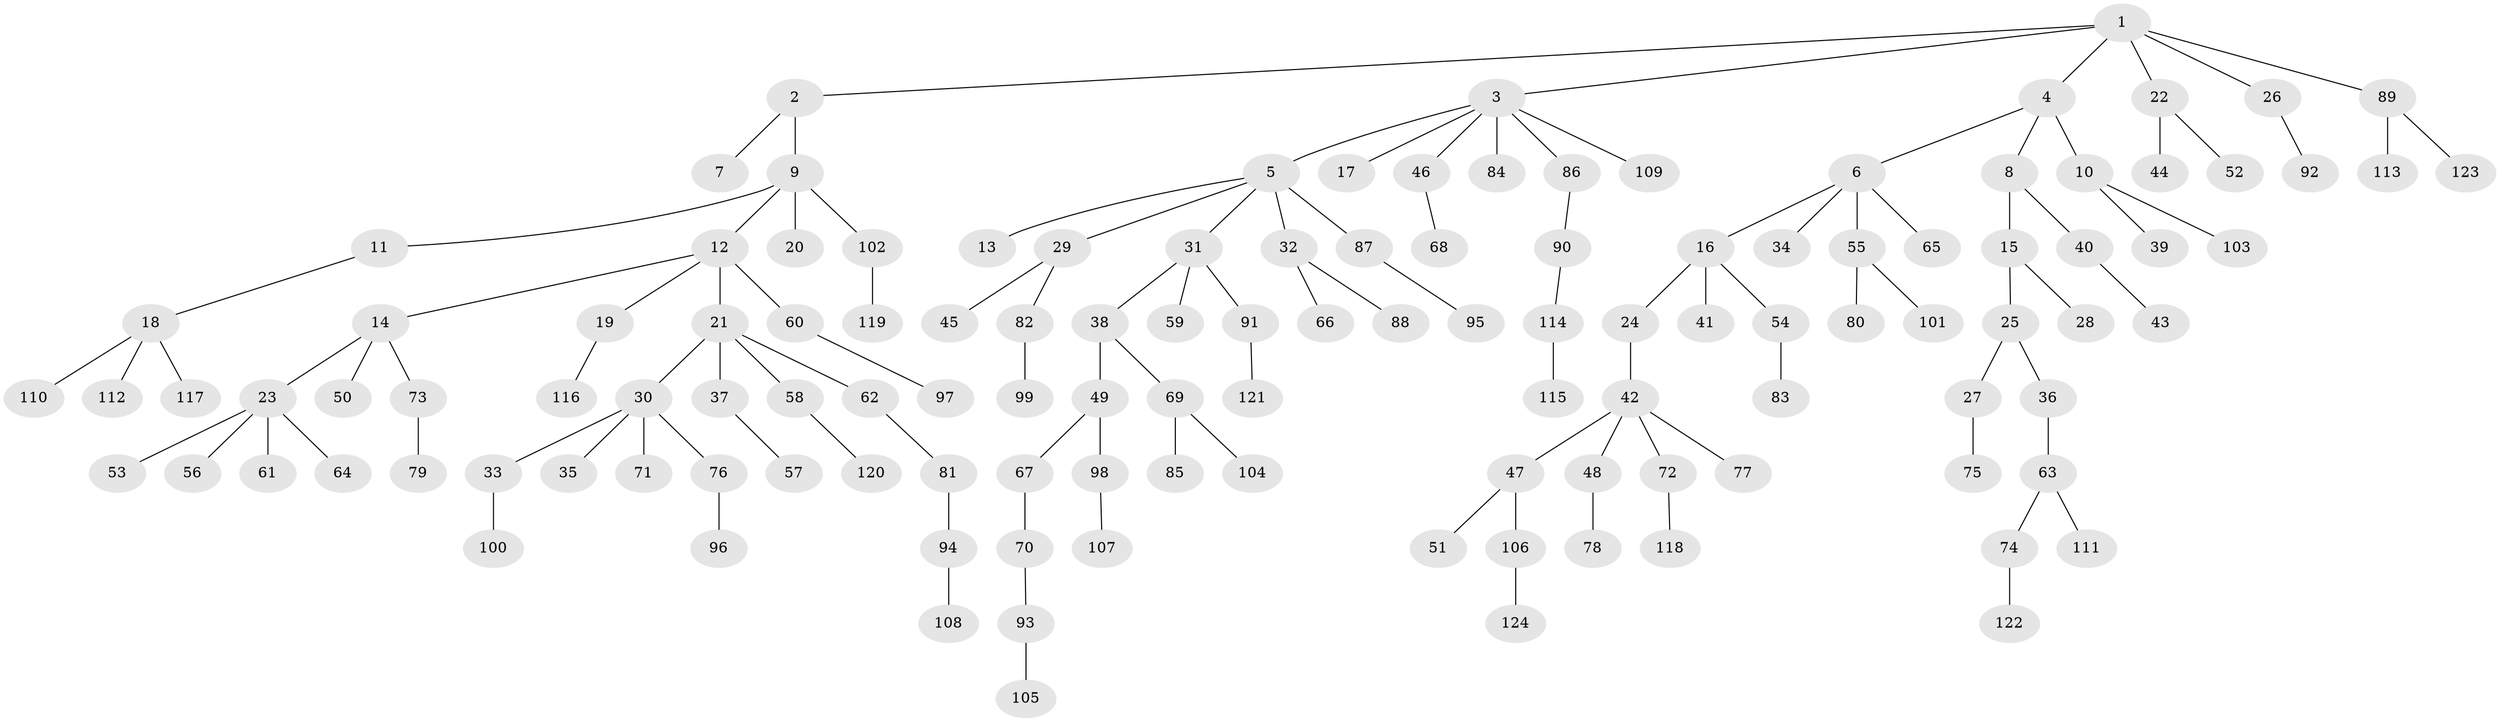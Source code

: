 // Generated by graph-tools (version 1.1) at 2025/52/03/09/25 04:52:47]
// undirected, 124 vertices, 123 edges
graph export_dot {
graph [start="1"]
  node [color=gray90,style=filled];
  1;
  2;
  3;
  4;
  5;
  6;
  7;
  8;
  9;
  10;
  11;
  12;
  13;
  14;
  15;
  16;
  17;
  18;
  19;
  20;
  21;
  22;
  23;
  24;
  25;
  26;
  27;
  28;
  29;
  30;
  31;
  32;
  33;
  34;
  35;
  36;
  37;
  38;
  39;
  40;
  41;
  42;
  43;
  44;
  45;
  46;
  47;
  48;
  49;
  50;
  51;
  52;
  53;
  54;
  55;
  56;
  57;
  58;
  59;
  60;
  61;
  62;
  63;
  64;
  65;
  66;
  67;
  68;
  69;
  70;
  71;
  72;
  73;
  74;
  75;
  76;
  77;
  78;
  79;
  80;
  81;
  82;
  83;
  84;
  85;
  86;
  87;
  88;
  89;
  90;
  91;
  92;
  93;
  94;
  95;
  96;
  97;
  98;
  99;
  100;
  101;
  102;
  103;
  104;
  105;
  106;
  107;
  108;
  109;
  110;
  111;
  112;
  113;
  114;
  115;
  116;
  117;
  118;
  119;
  120;
  121;
  122;
  123;
  124;
  1 -- 2;
  1 -- 3;
  1 -- 4;
  1 -- 22;
  1 -- 26;
  1 -- 89;
  2 -- 7;
  2 -- 9;
  3 -- 5;
  3 -- 17;
  3 -- 46;
  3 -- 84;
  3 -- 86;
  3 -- 109;
  4 -- 6;
  4 -- 8;
  4 -- 10;
  5 -- 13;
  5 -- 29;
  5 -- 31;
  5 -- 32;
  5 -- 87;
  6 -- 16;
  6 -- 34;
  6 -- 55;
  6 -- 65;
  8 -- 15;
  8 -- 40;
  9 -- 11;
  9 -- 12;
  9 -- 20;
  9 -- 102;
  10 -- 39;
  10 -- 103;
  11 -- 18;
  12 -- 14;
  12 -- 19;
  12 -- 21;
  12 -- 60;
  14 -- 23;
  14 -- 50;
  14 -- 73;
  15 -- 25;
  15 -- 28;
  16 -- 24;
  16 -- 41;
  16 -- 54;
  18 -- 110;
  18 -- 112;
  18 -- 117;
  19 -- 116;
  21 -- 30;
  21 -- 37;
  21 -- 58;
  21 -- 62;
  22 -- 44;
  22 -- 52;
  23 -- 53;
  23 -- 56;
  23 -- 61;
  23 -- 64;
  24 -- 42;
  25 -- 27;
  25 -- 36;
  26 -- 92;
  27 -- 75;
  29 -- 45;
  29 -- 82;
  30 -- 33;
  30 -- 35;
  30 -- 71;
  30 -- 76;
  31 -- 38;
  31 -- 59;
  31 -- 91;
  32 -- 66;
  32 -- 88;
  33 -- 100;
  36 -- 63;
  37 -- 57;
  38 -- 49;
  38 -- 69;
  40 -- 43;
  42 -- 47;
  42 -- 48;
  42 -- 72;
  42 -- 77;
  46 -- 68;
  47 -- 51;
  47 -- 106;
  48 -- 78;
  49 -- 67;
  49 -- 98;
  54 -- 83;
  55 -- 80;
  55 -- 101;
  58 -- 120;
  60 -- 97;
  62 -- 81;
  63 -- 74;
  63 -- 111;
  67 -- 70;
  69 -- 85;
  69 -- 104;
  70 -- 93;
  72 -- 118;
  73 -- 79;
  74 -- 122;
  76 -- 96;
  81 -- 94;
  82 -- 99;
  86 -- 90;
  87 -- 95;
  89 -- 113;
  89 -- 123;
  90 -- 114;
  91 -- 121;
  93 -- 105;
  94 -- 108;
  98 -- 107;
  102 -- 119;
  106 -- 124;
  114 -- 115;
}
